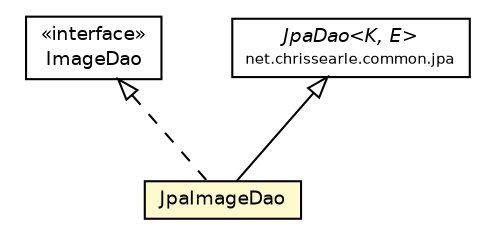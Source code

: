 #!/usr/local/bin/dot
#
# Class diagram 
# Generated by UmlGraph version 4.6 (http://www.spinellis.gr/sw/umlgraph)
#

digraph G {
	edge [fontname="Helvetica",fontsize=10,labelfontname="Helvetica",labelfontsize=10];
	node [fontname="Helvetica",fontsize=10,shape=plaintext];
	// net.chrissearle.flickrvote.dao.JpaImageDao
	c3754 [label=<<table border="0" cellborder="1" cellspacing="0" cellpadding="2" port="p" bgcolor="lemonChiffon" href="./JpaImageDao.html">
		<tr><td><table border="0" cellspacing="0" cellpadding="1">
			<tr><td> JpaImageDao </td></tr>
		</table></td></tr>
		</table>>, fontname="Helvetica", fontcolor="black", fontsize=9.0];
	// net.chrissearle.flickrvote.dao.ImageDao
	c3757 [label=<<table border="0" cellborder="1" cellspacing="0" cellpadding="2" port="p" href="./ImageDao.html">
		<tr><td><table border="0" cellspacing="0" cellpadding="1">
			<tr><td> &laquo;interface&raquo; </td></tr>
			<tr><td> ImageDao </td></tr>
		</table></td></tr>
		</table>>, fontname="Helvetica", fontcolor="black", fontsize=9.0];
	//net.chrissearle.flickrvote.dao.JpaImageDao extends net.chrissearle.common.jpa.JpaDao<java.lang.String, net.chrissearle.flickrvote.model.Image>
	c3847:p -> c3754:p [dir=back,arrowtail=empty];
	//net.chrissearle.flickrvote.dao.JpaImageDao implements net.chrissearle.flickrvote.dao.ImageDao
	c3757:p -> c3754:p [dir=back,arrowtail=empty,style=dashed];
	// net.chrissearle.common.jpa.JpaDao<K, E>
	c3847 [label=<<table border="0" cellborder="1" cellspacing="0" cellpadding="2" port="p">
		<tr><td><table border="0" cellspacing="0" cellpadding="1">
			<tr><td><font face="Helvetica-Oblique"> JpaDao&lt;K, E&gt; </font></td></tr>
			<tr><td><font point-size="7.0"> net.chrissearle.common.jpa </font></td></tr>
		</table></td></tr>
		</table>>, fontname="Helvetica", fontcolor="black", fontsize=9.0];
}

